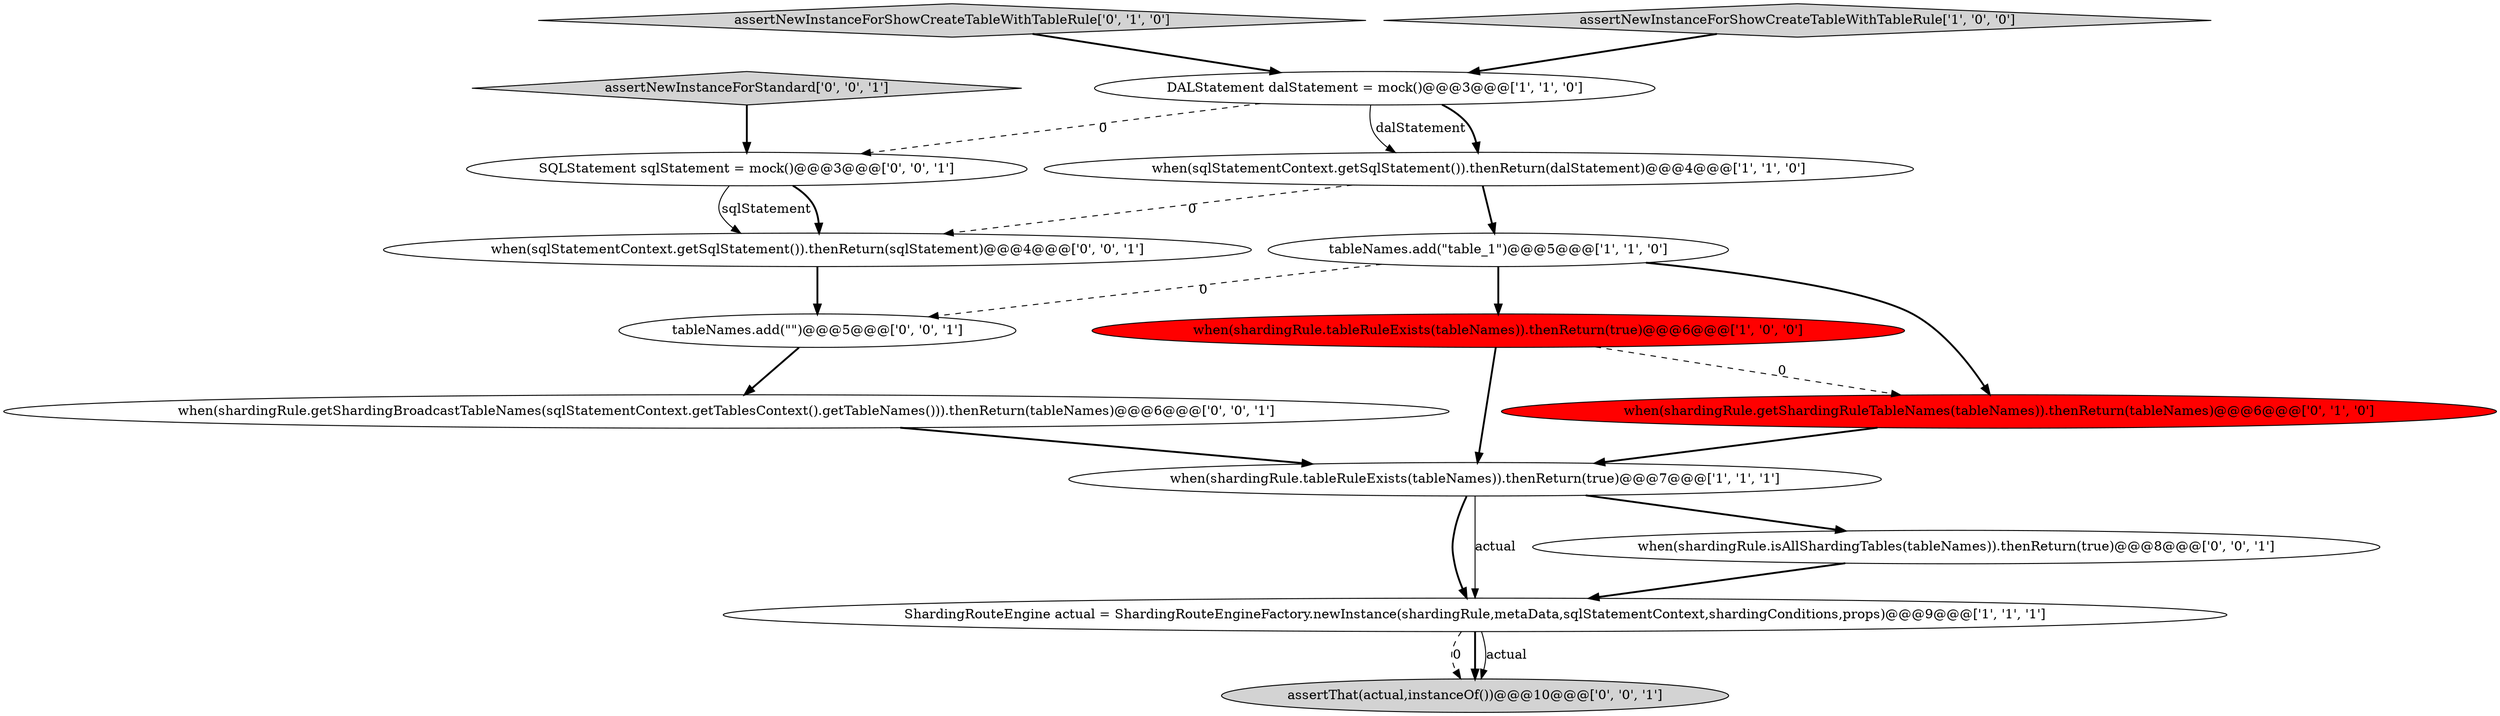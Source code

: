 digraph {
13 [style = filled, label = "when(shardingRule.getShardingBroadcastTableNames(sqlStatementContext.getTablesContext().getTableNames())).thenReturn(tableNames)@@@6@@@['0', '0', '1']", fillcolor = white, shape = ellipse image = "AAA0AAABBB3BBB"];
3 [style = filled, label = "when(shardingRule.tableRuleExists(tableNames)).thenReturn(true)@@@6@@@['1', '0', '0']", fillcolor = red, shape = ellipse image = "AAA1AAABBB1BBB"];
2 [style = filled, label = "when(sqlStatementContext.getSqlStatement()).thenReturn(dalStatement)@@@4@@@['1', '1', '0']", fillcolor = white, shape = ellipse image = "AAA0AAABBB1BBB"];
8 [style = filled, label = "assertNewInstanceForShowCreateTableWithTableRule['0', '1', '0']", fillcolor = lightgray, shape = diamond image = "AAA0AAABBB2BBB"];
14 [style = filled, label = "assertThat(actual,instanceOf())@@@10@@@['0', '0', '1']", fillcolor = lightgray, shape = ellipse image = "AAA0AAABBB3BBB"];
0 [style = filled, label = "ShardingRouteEngine actual = ShardingRouteEngineFactory.newInstance(shardingRule,metaData,sqlStatementContext,shardingConditions,props)@@@9@@@['1', '1', '1']", fillcolor = white, shape = ellipse image = "AAA0AAABBB1BBB"];
10 [style = filled, label = "SQLStatement sqlStatement = mock()@@@3@@@['0', '0', '1']", fillcolor = white, shape = ellipse image = "AAA0AAABBB3BBB"];
6 [style = filled, label = "tableNames.add(\"table_1\")@@@5@@@['1', '1', '0']", fillcolor = white, shape = ellipse image = "AAA0AAABBB1BBB"];
1 [style = filled, label = "DALStatement dalStatement = mock()@@@3@@@['1', '1', '0']", fillcolor = white, shape = ellipse image = "AAA0AAABBB1BBB"];
15 [style = filled, label = "assertNewInstanceForStandard['0', '0', '1']", fillcolor = lightgray, shape = diamond image = "AAA0AAABBB3BBB"];
5 [style = filled, label = "when(shardingRule.tableRuleExists(tableNames)).thenReturn(true)@@@7@@@['1', '1', '1']", fillcolor = white, shape = ellipse image = "AAA0AAABBB1BBB"];
7 [style = filled, label = "when(shardingRule.getShardingRuleTableNames(tableNames)).thenReturn(tableNames)@@@6@@@['0', '1', '0']", fillcolor = red, shape = ellipse image = "AAA1AAABBB2BBB"];
11 [style = filled, label = "tableNames.add(\"\")@@@5@@@['0', '0', '1']", fillcolor = white, shape = ellipse image = "AAA0AAABBB3BBB"];
9 [style = filled, label = "when(sqlStatementContext.getSqlStatement()).thenReturn(sqlStatement)@@@4@@@['0', '0', '1']", fillcolor = white, shape = ellipse image = "AAA0AAABBB3BBB"];
12 [style = filled, label = "when(shardingRule.isAllShardingTables(tableNames)).thenReturn(true)@@@8@@@['0', '0', '1']", fillcolor = white, shape = ellipse image = "AAA0AAABBB3BBB"];
4 [style = filled, label = "assertNewInstanceForShowCreateTableWithTableRule['1', '0', '0']", fillcolor = lightgray, shape = diamond image = "AAA0AAABBB1BBB"];
6->3 [style = bold, label=""];
10->9 [style = solid, label="sqlStatement"];
15->10 [style = bold, label=""];
9->11 [style = bold, label=""];
3->7 [style = dashed, label="0"];
2->6 [style = bold, label=""];
6->11 [style = dashed, label="0"];
1->2 [style = solid, label="dalStatement"];
1->10 [style = dashed, label="0"];
12->0 [style = bold, label=""];
0->14 [style = dashed, label="0"];
8->1 [style = bold, label=""];
3->5 [style = bold, label=""];
7->5 [style = bold, label=""];
0->14 [style = bold, label=""];
5->0 [style = bold, label=""];
5->12 [style = bold, label=""];
2->9 [style = dashed, label="0"];
11->13 [style = bold, label=""];
0->14 [style = solid, label="actual"];
13->5 [style = bold, label=""];
1->2 [style = bold, label=""];
4->1 [style = bold, label=""];
10->9 [style = bold, label=""];
5->0 [style = solid, label="actual"];
6->7 [style = bold, label=""];
}
